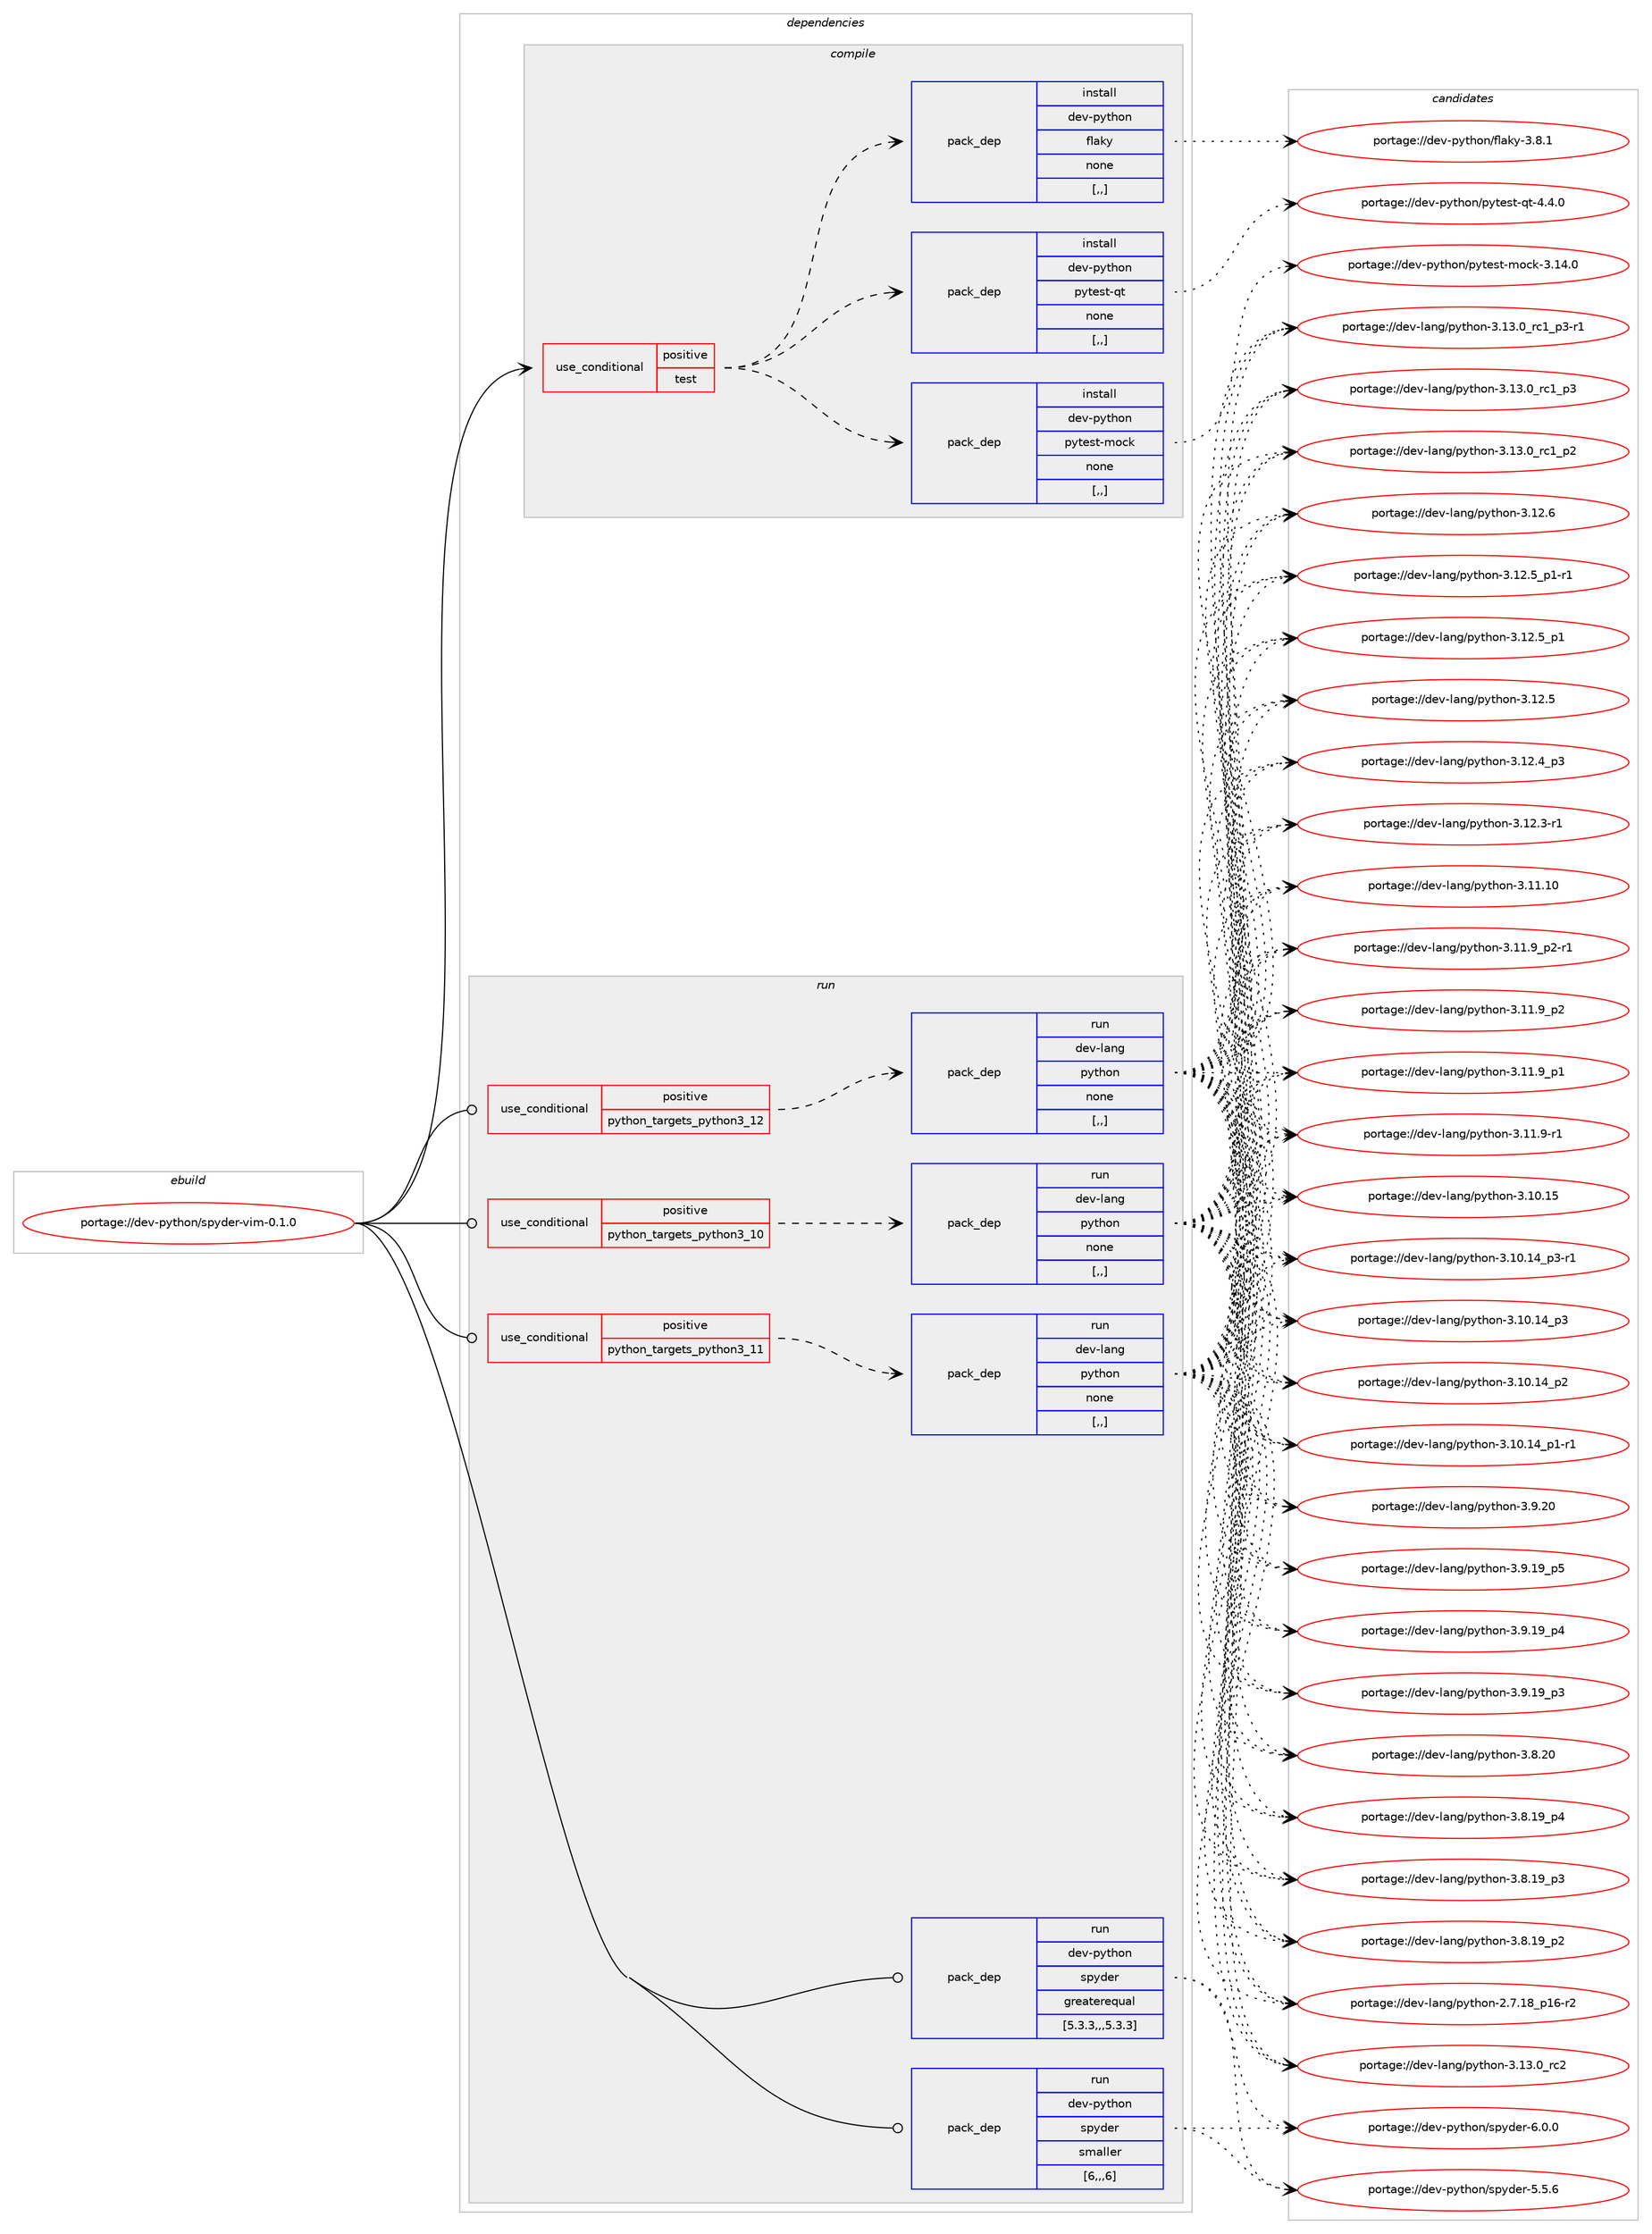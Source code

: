 digraph prolog {

# *************
# Graph options
# *************

newrank=true;
concentrate=true;
compound=true;
graph [rankdir=LR,fontname=Helvetica,fontsize=10,ranksep=1.5];#, ranksep=2.5, nodesep=0.2];
edge  [arrowhead=vee];
node  [fontname=Helvetica,fontsize=10];

# **********
# The ebuild
# **********

subgraph cluster_leftcol {
color=gray;
label=<<i>ebuild</i>>;
id [label="portage://dev-python/spyder-vim-0.1.0", color=red, width=4, href="../dev-python/spyder-vim-0.1.0.svg"];
}

# ****************
# The dependencies
# ****************

subgraph cluster_midcol {
color=gray;
label=<<i>dependencies</i>>;
subgraph cluster_compile {
fillcolor="#eeeeee";
style=filled;
label=<<i>compile</i>>;
subgraph cond170663 {
dependency659837 [label=<<TABLE BORDER="0" CELLBORDER="1" CELLSPACING="0" CELLPADDING="4"><TR><TD ROWSPAN="3" CELLPADDING="10">use_conditional</TD></TR><TR><TD>positive</TD></TR><TR><TD>test</TD></TR></TABLE>>, shape=none, color=red];
subgraph pack484312 {
dependency659838 [label=<<TABLE BORDER="0" CELLBORDER="1" CELLSPACING="0" CELLPADDING="4" WIDTH="220"><TR><TD ROWSPAN="6" CELLPADDING="30">pack_dep</TD></TR><TR><TD WIDTH="110">install</TD></TR><TR><TD>dev-python</TD></TR><TR><TD>flaky</TD></TR><TR><TD>none</TD></TR><TR><TD>[,,]</TD></TR></TABLE>>, shape=none, color=blue];
}
dependency659837:e -> dependency659838:w [weight=20,style="dashed",arrowhead="vee"];
subgraph pack484313 {
dependency659839 [label=<<TABLE BORDER="0" CELLBORDER="1" CELLSPACING="0" CELLPADDING="4" WIDTH="220"><TR><TD ROWSPAN="6" CELLPADDING="30">pack_dep</TD></TR><TR><TD WIDTH="110">install</TD></TR><TR><TD>dev-python</TD></TR><TR><TD>pytest-mock</TD></TR><TR><TD>none</TD></TR><TR><TD>[,,]</TD></TR></TABLE>>, shape=none, color=blue];
}
dependency659837:e -> dependency659839:w [weight=20,style="dashed",arrowhead="vee"];
subgraph pack484314 {
dependency659840 [label=<<TABLE BORDER="0" CELLBORDER="1" CELLSPACING="0" CELLPADDING="4" WIDTH="220"><TR><TD ROWSPAN="6" CELLPADDING="30">pack_dep</TD></TR><TR><TD WIDTH="110">install</TD></TR><TR><TD>dev-python</TD></TR><TR><TD>pytest-qt</TD></TR><TR><TD>none</TD></TR><TR><TD>[,,]</TD></TR></TABLE>>, shape=none, color=blue];
}
dependency659837:e -> dependency659840:w [weight=20,style="dashed",arrowhead="vee"];
}
id:e -> dependency659837:w [weight=20,style="solid",arrowhead="vee"];
}
subgraph cluster_compileandrun {
fillcolor="#eeeeee";
style=filled;
label=<<i>compile and run</i>>;
}
subgraph cluster_run {
fillcolor="#eeeeee";
style=filled;
label=<<i>run</i>>;
subgraph cond170664 {
dependency659841 [label=<<TABLE BORDER="0" CELLBORDER="1" CELLSPACING="0" CELLPADDING="4"><TR><TD ROWSPAN="3" CELLPADDING="10">use_conditional</TD></TR><TR><TD>positive</TD></TR><TR><TD>python_targets_python3_10</TD></TR></TABLE>>, shape=none, color=red];
subgraph pack484315 {
dependency659842 [label=<<TABLE BORDER="0" CELLBORDER="1" CELLSPACING="0" CELLPADDING="4" WIDTH="220"><TR><TD ROWSPAN="6" CELLPADDING="30">pack_dep</TD></TR><TR><TD WIDTH="110">run</TD></TR><TR><TD>dev-lang</TD></TR><TR><TD>python</TD></TR><TR><TD>none</TD></TR><TR><TD>[,,]</TD></TR></TABLE>>, shape=none, color=blue];
}
dependency659841:e -> dependency659842:w [weight=20,style="dashed",arrowhead="vee"];
}
id:e -> dependency659841:w [weight=20,style="solid",arrowhead="odot"];
subgraph cond170665 {
dependency659843 [label=<<TABLE BORDER="0" CELLBORDER="1" CELLSPACING="0" CELLPADDING="4"><TR><TD ROWSPAN="3" CELLPADDING="10">use_conditional</TD></TR><TR><TD>positive</TD></TR><TR><TD>python_targets_python3_11</TD></TR></TABLE>>, shape=none, color=red];
subgraph pack484316 {
dependency659844 [label=<<TABLE BORDER="0" CELLBORDER="1" CELLSPACING="0" CELLPADDING="4" WIDTH="220"><TR><TD ROWSPAN="6" CELLPADDING="30">pack_dep</TD></TR><TR><TD WIDTH="110">run</TD></TR><TR><TD>dev-lang</TD></TR><TR><TD>python</TD></TR><TR><TD>none</TD></TR><TR><TD>[,,]</TD></TR></TABLE>>, shape=none, color=blue];
}
dependency659843:e -> dependency659844:w [weight=20,style="dashed",arrowhead="vee"];
}
id:e -> dependency659843:w [weight=20,style="solid",arrowhead="odot"];
subgraph cond170666 {
dependency659845 [label=<<TABLE BORDER="0" CELLBORDER="1" CELLSPACING="0" CELLPADDING="4"><TR><TD ROWSPAN="3" CELLPADDING="10">use_conditional</TD></TR><TR><TD>positive</TD></TR><TR><TD>python_targets_python3_12</TD></TR></TABLE>>, shape=none, color=red];
subgraph pack484317 {
dependency659846 [label=<<TABLE BORDER="0" CELLBORDER="1" CELLSPACING="0" CELLPADDING="4" WIDTH="220"><TR><TD ROWSPAN="6" CELLPADDING="30">pack_dep</TD></TR><TR><TD WIDTH="110">run</TD></TR><TR><TD>dev-lang</TD></TR><TR><TD>python</TD></TR><TR><TD>none</TD></TR><TR><TD>[,,]</TD></TR></TABLE>>, shape=none, color=blue];
}
dependency659845:e -> dependency659846:w [weight=20,style="dashed",arrowhead="vee"];
}
id:e -> dependency659845:w [weight=20,style="solid",arrowhead="odot"];
subgraph pack484318 {
dependency659847 [label=<<TABLE BORDER="0" CELLBORDER="1" CELLSPACING="0" CELLPADDING="4" WIDTH="220"><TR><TD ROWSPAN="6" CELLPADDING="30">pack_dep</TD></TR><TR><TD WIDTH="110">run</TD></TR><TR><TD>dev-python</TD></TR><TR><TD>spyder</TD></TR><TR><TD>greaterequal</TD></TR><TR><TD>[5.3.3,,,5.3.3]</TD></TR></TABLE>>, shape=none, color=blue];
}
id:e -> dependency659847:w [weight=20,style="solid",arrowhead="odot"];
subgraph pack484319 {
dependency659848 [label=<<TABLE BORDER="0" CELLBORDER="1" CELLSPACING="0" CELLPADDING="4" WIDTH="220"><TR><TD ROWSPAN="6" CELLPADDING="30">pack_dep</TD></TR><TR><TD WIDTH="110">run</TD></TR><TR><TD>dev-python</TD></TR><TR><TD>spyder</TD></TR><TR><TD>smaller</TD></TR><TR><TD>[6,,,6]</TD></TR></TABLE>>, shape=none, color=blue];
}
id:e -> dependency659848:w [weight=20,style="solid",arrowhead="odot"];
}
}

# **************
# The candidates
# **************

subgraph cluster_choices {
rank=same;
color=gray;
label=<<i>candidates</i>>;

subgraph choice484312 {
color=black;
nodesep=1;
choice100101118451121211161041111104710210897107121455146564649 [label="portage://dev-python/flaky-3.8.1", color=red, width=4,href="../dev-python/flaky-3.8.1.svg"];
dependency659838:e -> choice100101118451121211161041111104710210897107121455146564649:w [style=dotted,weight="100"];
}
subgraph choice484313 {
color=black;
nodesep=1;
choice1001011184511212111610411111047112121116101115116451091119910745514649524648 [label="portage://dev-python/pytest-mock-3.14.0", color=red, width=4,href="../dev-python/pytest-mock-3.14.0.svg"];
dependency659839:e -> choice1001011184511212111610411111047112121116101115116451091119910745514649524648:w [style=dotted,weight="100"];
}
subgraph choice484314 {
color=black;
nodesep=1;
choice100101118451121211161041111104711212111610111511645113116455246524648 [label="portage://dev-python/pytest-qt-4.4.0", color=red, width=4,href="../dev-python/pytest-qt-4.4.0.svg"];
dependency659840:e -> choice100101118451121211161041111104711212111610111511645113116455246524648:w [style=dotted,weight="100"];
}
subgraph choice484315 {
color=black;
nodesep=1;
choice10010111845108971101034711212111610411111045514649514648951149950 [label="portage://dev-lang/python-3.13.0_rc2", color=red, width=4,href="../dev-lang/python-3.13.0_rc2.svg"];
choice1001011184510897110103471121211161041111104551464951464895114994995112514511449 [label="portage://dev-lang/python-3.13.0_rc1_p3-r1", color=red, width=4,href="../dev-lang/python-3.13.0_rc1_p3-r1.svg"];
choice100101118451089711010347112121116104111110455146495146489511499499511251 [label="portage://dev-lang/python-3.13.0_rc1_p3", color=red, width=4,href="../dev-lang/python-3.13.0_rc1_p3.svg"];
choice100101118451089711010347112121116104111110455146495146489511499499511250 [label="portage://dev-lang/python-3.13.0_rc1_p2", color=red, width=4,href="../dev-lang/python-3.13.0_rc1_p2.svg"];
choice10010111845108971101034711212111610411111045514649504654 [label="portage://dev-lang/python-3.12.6", color=red, width=4,href="../dev-lang/python-3.12.6.svg"];
choice1001011184510897110103471121211161041111104551464950465395112494511449 [label="portage://dev-lang/python-3.12.5_p1-r1", color=red, width=4,href="../dev-lang/python-3.12.5_p1-r1.svg"];
choice100101118451089711010347112121116104111110455146495046539511249 [label="portage://dev-lang/python-3.12.5_p1", color=red, width=4,href="../dev-lang/python-3.12.5_p1.svg"];
choice10010111845108971101034711212111610411111045514649504653 [label="portage://dev-lang/python-3.12.5", color=red, width=4,href="../dev-lang/python-3.12.5.svg"];
choice100101118451089711010347112121116104111110455146495046529511251 [label="portage://dev-lang/python-3.12.4_p3", color=red, width=4,href="../dev-lang/python-3.12.4_p3.svg"];
choice100101118451089711010347112121116104111110455146495046514511449 [label="portage://dev-lang/python-3.12.3-r1", color=red, width=4,href="../dev-lang/python-3.12.3-r1.svg"];
choice1001011184510897110103471121211161041111104551464949464948 [label="portage://dev-lang/python-3.11.10", color=red, width=4,href="../dev-lang/python-3.11.10.svg"];
choice1001011184510897110103471121211161041111104551464949465795112504511449 [label="portage://dev-lang/python-3.11.9_p2-r1", color=red, width=4,href="../dev-lang/python-3.11.9_p2-r1.svg"];
choice100101118451089711010347112121116104111110455146494946579511250 [label="portage://dev-lang/python-3.11.9_p2", color=red, width=4,href="../dev-lang/python-3.11.9_p2.svg"];
choice100101118451089711010347112121116104111110455146494946579511249 [label="portage://dev-lang/python-3.11.9_p1", color=red, width=4,href="../dev-lang/python-3.11.9_p1.svg"];
choice100101118451089711010347112121116104111110455146494946574511449 [label="portage://dev-lang/python-3.11.9-r1", color=red, width=4,href="../dev-lang/python-3.11.9-r1.svg"];
choice1001011184510897110103471121211161041111104551464948464953 [label="portage://dev-lang/python-3.10.15", color=red, width=4,href="../dev-lang/python-3.10.15.svg"];
choice100101118451089711010347112121116104111110455146494846495295112514511449 [label="portage://dev-lang/python-3.10.14_p3-r1", color=red, width=4,href="../dev-lang/python-3.10.14_p3-r1.svg"];
choice10010111845108971101034711212111610411111045514649484649529511251 [label="portage://dev-lang/python-3.10.14_p3", color=red, width=4,href="../dev-lang/python-3.10.14_p3.svg"];
choice10010111845108971101034711212111610411111045514649484649529511250 [label="portage://dev-lang/python-3.10.14_p2", color=red, width=4,href="../dev-lang/python-3.10.14_p2.svg"];
choice100101118451089711010347112121116104111110455146494846495295112494511449 [label="portage://dev-lang/python-3.10.14_p1-r1", color=red, width=4,href="../dev-lang/python-3.10.14_p1-r1.svg"];
choice10010111845108971101034711212111610411111045514657465048 [label="portage://dev-lang/python-3.9.20", color=red, width=4,href="../dev-lang/python-3.9.20.svg"];
choice100101118451089711010347112121116104111110455146574649579511253 [label="portage://dev-lang/python-3.9.19_p5", color=red, width=4,href="../dev-lang/python-3.9.19_p5.svg"];
choice100101118451089711010347112121116104111110455146574649579511252 [label="portage://dev-lang/python-3.9.19_p4", color=red, width=4,href="../dev-lang/python-3.9.19_p4.svg"];
choice100101118451089711010347112121116104111110455146574649579511251 [label="portage://dev-lang/python-3.9.19_p3", color=red, width=4,href="../dev-lang/python-3.9.19_p3.svg"];
choice10010111845108971101034711212111610411111045514656465048 [label="portage://dev-lang/python-3.8.20", color=red, width=4,href="../dev-lang/python-3.8.20.svg"];
choice100101118451089711010347112121116104111110455146564649579511252 [label="portage://dev-lang/python-3.8.19_p4", color=red, width=4,href="../dev-lang/python-3.8.19_p4.svg"];
choice100101118451089711010347112121116104111110455146564649579511251 [label="portage://dev-lang/python-3.8.19_p3", color=red, width=4,href="../dev-lang/python-3.8.19_p3.svg"];
choice100101118451089711010347112121116104111110455146564649579511250 [label="portage://dev-lang/python-3.8.19_p2", color=red, width=4,href="../dev-lang/python-3.8.19_p2.svg"];
choice100101118451089711010347112121116104111110455046554649569511249544511450 [label="portage://dev-lang/python-2.7.18_p16-r2", color=red, width=4,href="../dev-lang/python-2.7.18_p16-r2.svg"];
dependency659842:e -> choice10010111845108971101034711212111610411111045514649514648951149950:w [style=dotted,weight="100"];
dependency659842:e -> choice1001011184510897110103471121211161041111104551464951464895114994995112514511449:w [style=dotted,weight="100"];
dependency659842:e -> choice100101118451089711010347112121116104111110455146495146489511499499511251:w [style=dotted,weight="100"];
dependency659842:e -> choice100101118451089711010347112121116104111110455146495146489511499499511250:w [style=dotted,weight="100"];
dependency659842:e -> choice10010111845108971101034711212111610411111045514649504654:w [style=dotted,weight="100"];
dependency659842:e -> choice1001011184510897110103471121211161041111104551464950465395112494511449:w [style=dotted,weight="100"];
dependency659842:e -> choice100101118451089711010347112121116104111110455146495046539511249:w [style=dotted,weight="100"];
dependency659842:e -> choice10010111845108971101034711212111610411111045514649504653:w [style=dotted,weight="100"];
dependency659842:e -> choice100101118451089711010347112121116104111110455146495046529511251:w [style=dotted,weight="100"];
dependency659842:e -> choice100101118451089711010347112121116104111110455146495046514511449:w [style=dotted,weight="100"];
dependency659842:e -> choice1001011184510897110103471121211161041111104551464949464948:w [style=dotted,weight="100"];
dependency659842:e -> choice1001011184510897110103471121211161041111104551464949465795112504511449:w [style=dotted,weight="100"];
dependency659842:e -> choice100101118451089711010347112121116104111110455146494946579511250:w [style=dotted,weight="100"];
dependency659842:e -> choice100101118451089711010347112121116104111110455146494946579511249:w [style=dotted,weight="100"];
dependency659842:e -> choice100101118451089711010347112121116104111110455146494946574511449:w [style=dotted,weight="100"];
dependency659842:e -> choice1001011184510897110103471121211161041111104551464948464953:w [style=dotted,weight="100"];
dependency659842:e -> choice100101118451089711010347112121116104111110455146494846495295112514511449:w [style=dotted,weight="100"];
dependency659842:e -> choice10010111845108971101034711212111610411111045514649484649529511251:w [style=dotted,weight="100"];
dependency659842:e -> choice10010111845108971101034711212111610411111045514649484649529511250:w [style=dotted,weight="100"];
dependency659842:e -> choice100101118451089711010347112121116104111110455146494846495295112494511449:w [style=dotted,weight="100"];
dependency659842:e -> choice10010111845108971101034711212111610411111045514657465048:w [style=dotted,weight="100"];
dependency659842:e -> choice100101118451089711010347112121116104111110455146574649579511253:w [style=dotted,weight="100"];
dependency659842:e -> choice100101118451089711010347112121116104111110455146574649579511252:w [style=dotted,weight="100"];
dependency659842:e -> choice100101118451089711010347112121116104111110455146574649579511251:w [style=dotted,weight="100"];
dependency659842:e -> choice10010111845108971101034711212111610411111045514656465048:w [style=dotted,weight="100"];
dependency659842:e -> choice100101118451089711010347112121116104111110455146564649579511252:w [style=dotted,weight="100"];
dependency659842:e -> choice100101118451089711010347112121116104111110455146564649579511251:w [style=dotted,weight="100"];
dependency659842:e -> choice100101118451089711010347112121116104111110455146564649579511250:w [style=dotted,weight="100"];
dependency659842:e -> choice100101118451089711010347112121116104111110455046554649569511249544511450:w [style=dotted,weight="100"];
}
subgraph choice484316 {
color=black;
nodesep=1;
choice10010111845108971101034711212111610411111045514649514648951149950 [label="portage://dev-lang/python-3.13.0_rc2", color=red, width=4,href="../dev-lang/python-3.13.0_rc2.svg"];
choice1001011184510897110103471121211161041111104551464951464895114994995112514511449 [label="portage://dev-lang/python-3.13.0_rc1_p3-r1", color=red, width=4,href="../dev-lang/python-3.13.0_rc1_p3-r1.svg"];
choice100101118451089711010347112121116104111110455146495146489511499499511251 [label="portage://dev-lang/python-3.13.0_rc1_p3", color=red, width=4,href="../dev-lang/python-3.13.0_rc1_p3.svg"];
choice100101118451089711010347112121116104111110455146495146489511499499511250 [label="portage://dev-lang/python-3.13.0_rc1_p2", color=red, width=4,href="../dev-lang/python-3.13.0_rc1_p2.svg"];
choice10010111845108971101034711212111610411111045514649504654 [label="portage://dev-lang/python-3.12.6", color=red, width=4,href="../dev-lang/python-3.12.6.svg"];
choice1001011184510897110103471121211161041111104551464950465395112494511449 [label="portage://dev-lang/python-3.12.5_p1-r1", color=red, width=4,href="../dev-lang/python-3.12.5_p1-r1.svg"];
choice100101118451089711010347112121116104111110455146495046539511249 [label="portage://dev-lang/python-3.12.5_p1", color=red, width=4,href="../dev-lang/python-3.12.5_p1.svg"];
choice10010111845108971101034711212111610411111045514649504653 [label="portage://dev-lang/python-3.12.5", color=red, width=4,href="../dev-lang/python-3.12.5.svg"];
choice100101118451089711010347112121116104111110455146495046529511251 [label="portage://dev-lang/python-3.12.4_p3", color=red, width=4,href="../dev-lang/python-3.12.4_p3.svg"];
choice100101118451089711010347112121116104111110455146495046514511449 [label="portage://dev-lang/python-3.12.3-r1", color=red, width=4,href="../dev-lang/python-3.12.3-r1.svg"];
choice1001011184510897110103471121211161041111104551464949464948 [label="portage://dev-lang/python-3.11.10", color=red, width=4,href="../dev-lang/python-3.11.10.svg"];
choice1001011184510897110103471121211161041111104551464949465795112504511449 [label="portage://dev-lang/python-3.11.9_p2-r1", color=red, width=4,href="../dev-lang/python-3.11.9_p2-r1.svg"];
choice100101118451089711010347112121116104111110455146494946579511250 [label="portage://dev-lang/python-3.11.9_p2", color=red, width=4,href="../dev-lang/python-3.11.9_p2.svg"];
choice100101118451089711010347112121116104111110455146494946579511249 [label="portage://dev-lang/python-3.11.9_p1", color=red, width=4,href="../dev-lang/python-3.11.9_p1.svg"];
choice100101118451089711010347112121116104111110455146494946574511449 [label="portage://dev-lang/python-3.11.9-r1", color=red, width=4,href="../dev-lang/python-3.11.9-r1.svg"];
choice1001011184510897110103471121211161041111104551464948464953 [label="portage://dev-lang/python-3.10.15", color=red, width=4,href="../dev-lang/python-3.10.15.svg"];
choice100101118451089711010347112121116104111110455146494846495295112514511449 [label="portage://dev-lang/python-3.10.14_p3-r1", color=red, width=4,href="../dev-lang/python-3.10.14_p3-r1.svg"];
choice10010111845108971101034711212111610411111045514649484649529511251 [label="portage://dev-lang/python-3.10.14_p3", color=red, width=4,href="../dev-lang/python-3.10.14_p3.svg"];
choice10010111845108971101034711212111610411111045514649484649529511250 [label="portage://dev-lang/python-3.10.14_p2", color=red, width=4,href="../dev-lang/python-3.10.14_p2.svg"];
choice100101118451089711010347112121116104111110455146494846495295112494511449 [label="portage://dev-lang/python-3.10.14_p1-r1", color=red, width=4,href="../dev-lang/python-3.10.14_p1-r1.svg"];
choice10010111845108971101034711212111610411111045514657465048 [label="portage://dev-lang/python-3.9.20", color=red, width=4,href="../dev-lang/python-3.9.20.svg"];
choice100101118451089711010347112121116104111110455146574649579511253 [label="portage://dev-lang/python-3.9.19_p5", color=red, width=4,href="../dev-lang/python-3.9.19_p5.svg"];
choice100101118451089711010347112121116104111110455146574649579511252 [label="portage://dev-lang/python-3.9.19_p4", color=red, width=4,href="../dev-lang/python-3.9.19_p4.svg"];
choice100101118451089711010347112121116104111110455146574649579511251 [label="portage://dev-lang/python-3.9.19_p3", color=red, width=4,href="../dev-lang/python-3.9.19_p3.svg"];
choice10010111845108971101034711212111610411111045514656465048 [label="portage://dev-lang/python-3.8.20", color=red, width=4,href="../dev-lang/python-3.8.20.svg"];
choice100101118451089711010347112121116104111110455146564649579511252 [label="portage://dev-lang/python-3.8.19_p4", color=red, width=4,href="../dev-lang/python-3.8.19_p4.svg"];
choice100101118451089711010347112121116104111110455146564649579511251 [label="portage://dev-lang/python-3.8.19_p3", color=red, width=4,href="../dev-lang/python-3.8.19_p3.svg"];
choice100101118451089711010347112121116104111110455146564649579511250 [label="portage://dev-lang/python-3.8.19_p2", color=red, width=4,href="../dev-lang/python-3.8.19_p2.svg"];
choice100101118451089711010347112121116104111110455046554649569511249544511450 [label="portage://dev-lang/python-2.7.18_p16-r2", color=red, width=4,href="../dev-lang/python-2.7.18_p16-r2.svg"];
dependency659844:e -> choice10010111845108971101034711212111610411111045514649514648951149950:w [style=dotted,weight="100"];
dependency659844:e -> choice1001011184510897110103471121211161041111104551464951464895114994995112514511449:w [style=dotted,weight="100"];
dependency659844:e -> choice100101118451089711010347112121116104111110455146495146489511499499511251:w [style=dotted,weight="100"];
dependency659844:e -> choice100101118451089711010347112121116104111110455146495146489511499499511250:w [style=dotted,weight="100"];
dependency659844:e -> choice10010111845108971101034711212111610411111045514649504654:w [style=dotted,weight="100"];
dependency659844:e -> choice1001011184510897110103471121211161041111104551464950465395112494511449:w [style=dotted,weight="100"];
dependency659844:e -> choice100101118451089711010347112121116104111110455146495046539511249:w [style=dotted,weight="100"];
dependency659844:e -> choice10010111845108971101034711212111610411111045514649504653:w [style=dotted,weight="100"];
dependency659844:e -> choice100101118451089711010347112121116104111110455146495046529511251:w [style=dotted,weight="100"];
dependency659844:e -> choice100101118451089711010347112121116104111110455146495046514511449:w [style=dotted,weight="100"];
dependency659844:e -> choice1001011184510897110103471121211161041111104551464949464948:w [style=dotted,weight="100"];
dependency659844:e -> choice1001011184510897110103471121211161041111104551464949465795112504511449:w [style=dotted,weight="100"];
dependency659844:e -> choice100101118451089711010347112121116104111110455146494946579511250:w [style=dotted,weight="100"];
dependency659844:e -> choice100101118451089711010347112121116104111110455146494946579511249:w [style=dotted,weight="100"];
dependency659844:e -> choice100101118451089711010347112121116104111110455146494946574511449:w [style=dotted,weight="100"];
dependency659844:e -> choice1001011184510897110103471121211161041111104551464948464953:w [style=dotted,weight="100"];
dependency659844:e -> choice100101118451089711010347112121116104111110455146494846495295112514511449:w [style=dotted,weight="100"];
dependency659844:e -> choice10010111845108971101034711212111610411111045514649484649529511251:w [style=dotted,weight="100"];
dependency659844:e -> choice10010111845108971101034711212111610411111045514649484649529511250:w [style=dotted,weight="100"];
dependency659844:e -> choice100101118451089711010347112121116104111110455146494846495295112494511449:w [style=dotted,weight="100"];
dependency659844:e -> choice10010111845108971101034711212111610411111045514657465048:w [style=dotted,weight="100"];
dependency659844:e -> choice100101118451089711010347112121116104111110455146574649579511253:w [style=dotted,weight="100"];
dependency659844:e -> choice100101118451089711010347112121116104111110455146574649579511252:w [style=dotted,weight="100"];
dependency659844:e -> choice100101118451089711010347112121116104111110455146574649579511251:w [style=dotted,weight="100"];
dependency659844:e -> choice10010111845108971101034711212111610411111045514656465048:w [style=dotted,weight="100"];
dependency659844:e -> choice100101118451089711010347112121116104111110455146564649579511252:w [style=dotted,weight="100"];
dependency659844:e -> choice100101118451089711010347112121116104111110455146564649579511251:w [style=dotted,weight="100"];
dependency659844:e -> choice100101118451089711010347112121116104111110455146564649579511250:w [style=dotted,weight="100"];
dependency659844:e -> choice100101118451089711010347112121116104111110455046554649569511249544511450:w [style=dotted,weight="100"];
}
subgraph choice484317 {
color=black;
nodesep=1;
choice10010111845108971101034711212111610411111045514649514648951149950 [label="portage://dev-lang/python-3.13.0_rc2", color=red, width=4,href="../dev-lang/python-3.13.0_rc2.svg"];
choice1001011184510897110103471121211161041111104551464951464895114994995112514511449 [label="portage://dev-lang/python-3.13.0_rc1_p3-r1", color=red, width=4,href="../dev-lang/python-3.13.0_rc1_p3-r1.svg"];
choice100101118451089711010347112121116104111110455146495146489511499499511251 [label="portage://dev-lang/python-3.13.0_rc1_p3", color=red, width=4,href="../dev-lang/python-3.13.0_rc1_p3.svg"];
choice100101118451089711010347112121116104111110455146495146489511499499511250 [label="portage://dev-lang/python-3.13.0_rc1_p2", color=red, width=4,href="../dev-lang/python-3.13.0_rc1_p2.svg"];
choice10010111845108971101034711212111610411111045514649504654 [label="portage://dev-lang/python-3.12.6", color=red, width=4,href="../dev-lang/python-3.12.6.svg"];
choice1001011184510897110103471121211161041111104551464950465395112494511449 [label="portage://dev-lang/python-3.12.5_p1-r1", color=red, width=4,href="../dev-lang/python-3.12.5_p1-r1.svg"];
choice100101118451089711010347112121116104111110455146495046539511249 [label="portage://dev-lang/python-3.12.5_p1", color=red, width=4,href="../dev-lang/python-3.12.5_p1.svg"];
choice10010111845108971101034711212111610411111045514649504653 [label="portage://dev-lang/python-3.12.5", color=red, width=4,href="../dev-lang/python-3.12.5.svg"];
choice100101118451089711010347112121116104111110455146495046529511251 [label="portage://dev-lang/python-3.12.4_p3", color=red, width=4,href="../dev-lang/python-3.12.4_p3.svg"];
choice100101118451089711010347112121116104111110455146495046514511449 [label="portage://dev-lang/python-3.12.3-r1", color=red, width=4,href="../dev-lang/python-3.12.3-r1.svg"];
choice1001011184510897110103471121211161041111104551464949464948 [label="portage://dev-lang/python-3.11.10", color=red, width=4,href="../dev-lang/python-3.11.10.svg"];
choice1001011184510897110103471121211161041111104551464949465795112504511449 [label="portage://dev-lang/python-3.11.9_p2-r1", color=red, width=4,href="../dev-lang/python-3.11.9_p2-r1.svg"];
choice100101118451089711010347112121116104111110455146494946579511250 [label="portage://dev-lang/python-3.11.9_p2", color=red, width=4,href="../dev-lang/python-3.11.9_p2.svg"];
choice100101118451089711010347112121116104111110455146494946579511249 [label="portage://dev-lang/python-3.11.9_p1", color=red, width=4,href="../dev-lang/python-3.11.9_p1.svg"];
choice100101118451089711010347112121116104111110455146494946574511449 [label="portage://dev-lang/python-3.11.9-r1", color=red, width=4,href="../dev-lang/python-3.11.9-r1.svg"];
choice1001011184510897110103471121211161041111104551464948464953 [label="portage://dev-lang/python-3.10.15", color=red, width=4,href="../dev-lang/python-3.10.15.svg"];
choice100101118451089711010347112121116104111110455146494846495295112514511449 [label="portage://dev-lang/python-3.10.14_p3-r1", color=red, width=4,href="../dev-lang/python-3.10.14_p3-r1.svg"];
choice10010111845108971101034711212111610411111045514649484649529511251 [label="portage://dev-lang/python-3.10.14_p3", color=red, width=4,href="../dev-lang/python-3.10.14_p3.svg"];
choice10010111845108971101034711212111610411111045514649484649529511250 [label="portage://dev-lang/python-3.10.14_p2", color=red, width=4,href="../dev-lang/python-3.10.14_p2.svg"];
choice100101118451089711010347112121116104111110455146494846495295112494511449 [label="portage://dev-lang/python-3.10.14_p1-r1", color=red, width=4,href="../dev-lang/python-3.10.14_p1-r1.svg"];
choice10010111845108971101034711212111610411111045514657465048 [label="portage://dev-lang/python-3.9.20", color=red, width=4,href="../dev-lang/python-3.9.20.svg"];
choice100101118451089711010347112121116104111110455146574649579511253 [label="portage://dev-lang/python-3.9.19_p5", color=red, width=4,href="../dev-lang/python-3.9.19_p5.svg"];
choice100101118451089711010347112121116104111110455146574649579511252 [label="portage://dev-lang/python-3.9.19_p4", color=red, width=4,href="../dev-lang/python-3.9.19_p4.svg"];
choice100101118451089711010347112121116104111110455146574649579511251 [label="portage://dev-lang/python-3.9.19_p3", color=red, width=4,href="../dev-lang/python-3.9.19_p3.svg"];
choice10010111845108971101034711212111610411111045514656465048 [label="portage://dev-lang/python-3.8.20", color=red, width=4,href="../dev-lang/python-3.8.20.svg"];
choice100101118451089711010347112121116104111110455146564649579511252 [label="portage://dev-lang/python-3.8.19_p4", color=red, width=4,href="../dev-lang/python-3.8.19_p4.svg"];
choice100101118451089711010347112121116104111110455146564649579511251 [label="portage://dev-lang/python-3.8.19_p3", color=red, width=4,href="../dev-lang/python-3.8.19_p3.svg"];
choice100101118451089711010347112121116104111110455146564649579511250 [label="portage://dev-lang/python-3.8.19_p2", color=red, width=4,href="../dev-lang/python-3.8.19_p2.svg"];
choice100101118451089711010347112121116104111110455046554649569511249544511450 [label="portage://dev-lang/python-2.7.18_p16-r2", color=red, width=4,href="../dev-lang/python-2.7.18_p16-r2.svg"];
dependency659846:e -> choice10010111845108971101034711212111610411111045514649514648951149950:w [style=dotted,weight="100"];
dependency659846:e -> choice1001011184510897110103471121211161041111104551464951464895114994995112514511449:w [style=dotted,weight="100"];
dependency659846:e -> choice100101118451089711010347112121116104111110455146495146489511499499511251:w [style=dotted,weight="100"];
dependency659846:e -> choice100101118451089711010347112121116104111110455146495146489511499499511250:w [style=dotted,weight="100"];
dependency659846:e -> choice10010111845108971101034711212111610411111045514649504654:w [style=dotted,weight="100"];
dependency659846:e -> choice1001011184510897110103471121211161041111104551464950465395112494511449:w [style=dotted,weight="100"];
dependency659846:e -> choice100101118451089711010347112121116104111110455146495046539511249:w [style=dotted,weight="100"];
dependency659846:e -> choice10010111845108971101034711212111610411111045514649504653:w [style=dotted,weight="100"];
dependency659846:e -> choice100101118451089711010347112121116104111110455146495046529511251:w [style=dotted,weight="100"];
dependency659846:e -> choice100101118451089711010347112121116104111110455146495046514511449:w [style=dotted,weight="100"];
dependency659846:e -> choice1001011184510897110103471121211161041111104551464949464948:w [style=dotted,weight="100"];
dependency659846:e -> choice1001011184510897110103471121211161041111104551464949465795112504511449:w [style=dotted,weight="100"];
dependency659846:e -> choice100101118451089711010347112121116104111110455146494946579511250:w [style=dotted,weight="100"];
dependency659846:e -> choice100101118451089711010347112121116104111110455146494946579511249:w [style=dotted,weight="100"];
dependency659846:e -> choice100101118451089711010347112121116104111110455146494946574511449:w [style=dotted,weight="100"];
dependency659846:e -> choice1001011184510897110103471121211161041111104551464948464953:w [style=dotted,weight="100"];
dependency659846:e -> choice100101118451089711010347112121116104111110455146494846495295112514511449:w [style=dotted,weight="100"];
dependency659846:e -> choice10010111845108971101034711212111610411111045514649484649529511251:w [style=dotted,weight="100"];
dependency659846:e -> choice10010111845108971101034711212111610411111045514649484649529511250:w [style=dotted,weight="100"];
dependency659846:e -> choice100101118451089711010347112121116104111110455146494846495295112494511449:w [style=dotted,weight="100"];
dependency659846:e -> choice10010111845108971101034711212111610411111045514657465048:w [style=dotted,weight="100"];
dependency659846:e -> choice100101118451089711010347112121116104111110455146574649579511253:w [style=dotted,weight="100"];
dependency659846:e -> choice100101118451089711010347112121116104111110455146574649579511252:w [style=dotted,weight="100"];
dependency659846:e -> choice100101118451089711010347112121116104111110455146574649579511251:w [style=dotted,weight="100"];
dependency659846:e -> choice10010111845108971101034711212111610411111045514656465048:w [style=dotted,weight="100"];
dependency659846:e -> choice100101118451089711010347112121116104111110455146564649579511252:w [style=dotted,weight="100"];
dependency659846:e -> choice100101118451089711010347112121116104111110455146564649579511251:w [style=dotted,weight="100"];
dependency659846:e -> choice100101118451089711010347112121116104111110455146564649579511250:w [style=dotted,weight="100"];
dependency659846:e -> choice100101118451089711010347112121116104111110455046554649569511249544511450:w [style=dotted,weight="100"];
}
subgraph choice484318 {
color=black;
nodesep=1;
choice1001011184511212111610411111047115112121100101114455446484648 [label="portage://dev-python/spyder-6.0.0", color=red, width=4,href="../dev-python/spyder-6.0.0.svg"];
choice1001011184511212111610411111047115112121100101114455346534654 [label="portage://dev-python/spyder-5.5.6", color=red, width=4,href="../dev-python/spyder-5.5.6.svg"];
dependency659847:e -> choice1001011184511212111610411111047115112121100101114455446484648:w [style=dotted,weight="100"];
dependency659847:e -> choice1001011184511212111610411111047115112121100101114455346534654:w [style=dotted,weight="100"];
}
subgraph choice484319 {
color=black;
nodesep=1;
choice1001011184511212111610411111047115112121100101114455446484648 [label="portage://dev-python/spyder-6.0.0", color=red, width=4,href="../dev-python/spyder-6.0.0.svg"];
choice1001011184511212111610411111047115112121100101114455346534654 [label="portage://dev-python/spyder-5.5.6", color=red, width=4,href="../dev-python/spyder-5.5.6.svg"];
dependency659848:e -> choice1001011184511212111610411111047115112121100101114455446484648:w [style=dotted,weight="100"];
dependency659848:e -> choice1001011184511212111610411111047115112121100101114455346534654:w [style=dotted,weight="100"];
}
}

}
